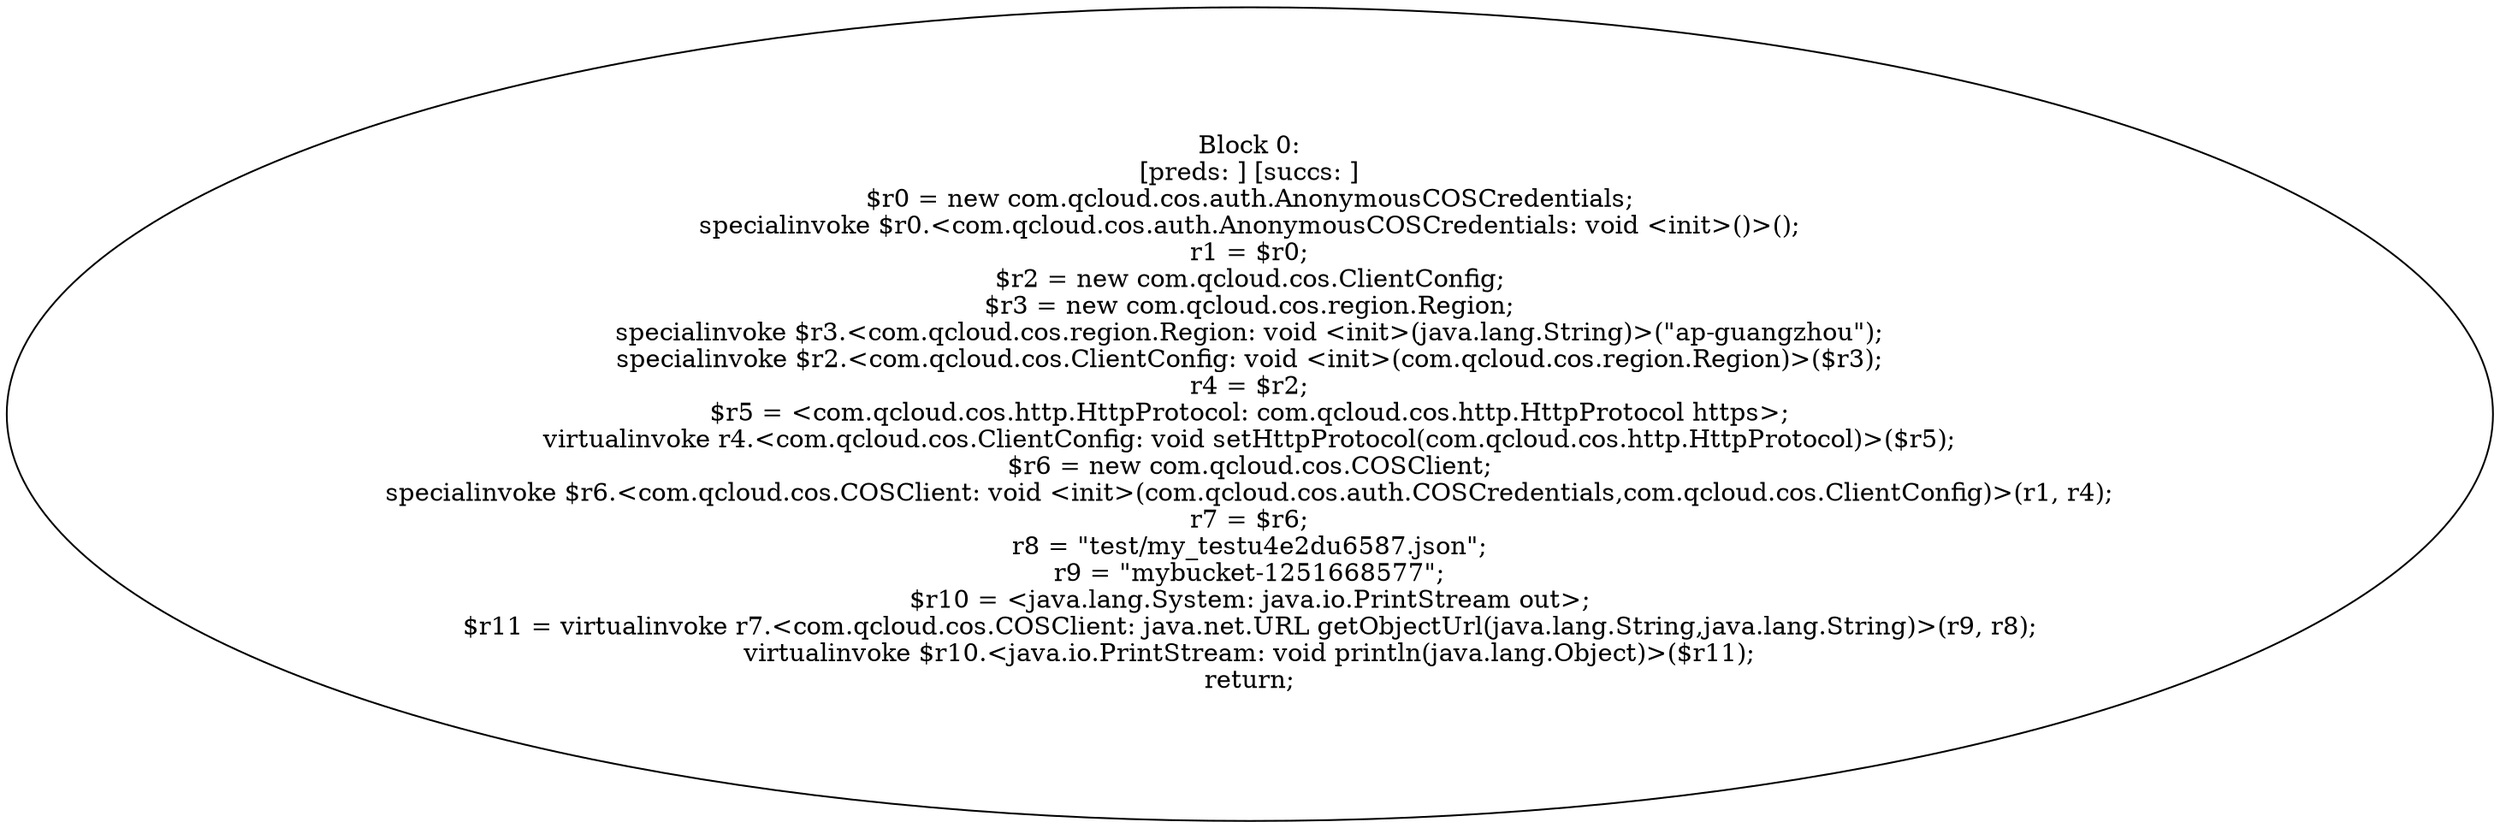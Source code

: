 digraph "unitGraph" {
    "Block 0:
[preds: ] [succs: ]
$r0 = new com.qcloud.cos.auth.AnonymousCOSCredentials;
specialinvoke $r0.<com.qcloud.cos.auth.AnonymousCOSCredentials: void <init>()>();
r1 = $r0;
$r2 = new com.qcloud.cos.ClientConfig;
$r3 = new com.qcloud.cos.region.Region;
specialinvoke $r3.<com.qcloud.cos.region.Region: void <init>(java.lang.String)>(\"ap-guangzhou\");
specialinvoke $r2.<com.qcloud.cos.ClientConfig: void <init>(com.qcloud.cos.region.Region)>($r3);
r4 = $r2;
$r5 = <com.qcloud.cos.http.HttpProtocol: com.qcloud.cos.http.HttpProtocol https>;
virtualinvoke r4.<com.qcloud.cos.ClientConfig: void setHttpProtocol(com.qcloud.cos.http.HttpProtocol)>($r5);
$r6 = new com.qcloud.cos.COSClient;
specialinvoke $r6.<com.qcloud.cos.COSClient: void <init>(com.qcloud.cos.auth.COSCredentials,com.qcloud.cos.ClientConfig)>(r1, r4);
r7 = $r6;
r8 = \"test/my_test\u4e2d\u6587.json\";
r9 = \"mybucket-1251668577\";
$r10 = <java.lang.System: java.io.PrintStream out>;
$r11 = virtualinvoke r7.<com.qcloud.cos.COSClient: java.net.URL getObjectUrl(java.lang.String,java.lang.String)>(r9, r8);
virtualinvoke $r10.<java.io.PrintStream: void println(java.lang.Object)>($r11);
return;
"
}
